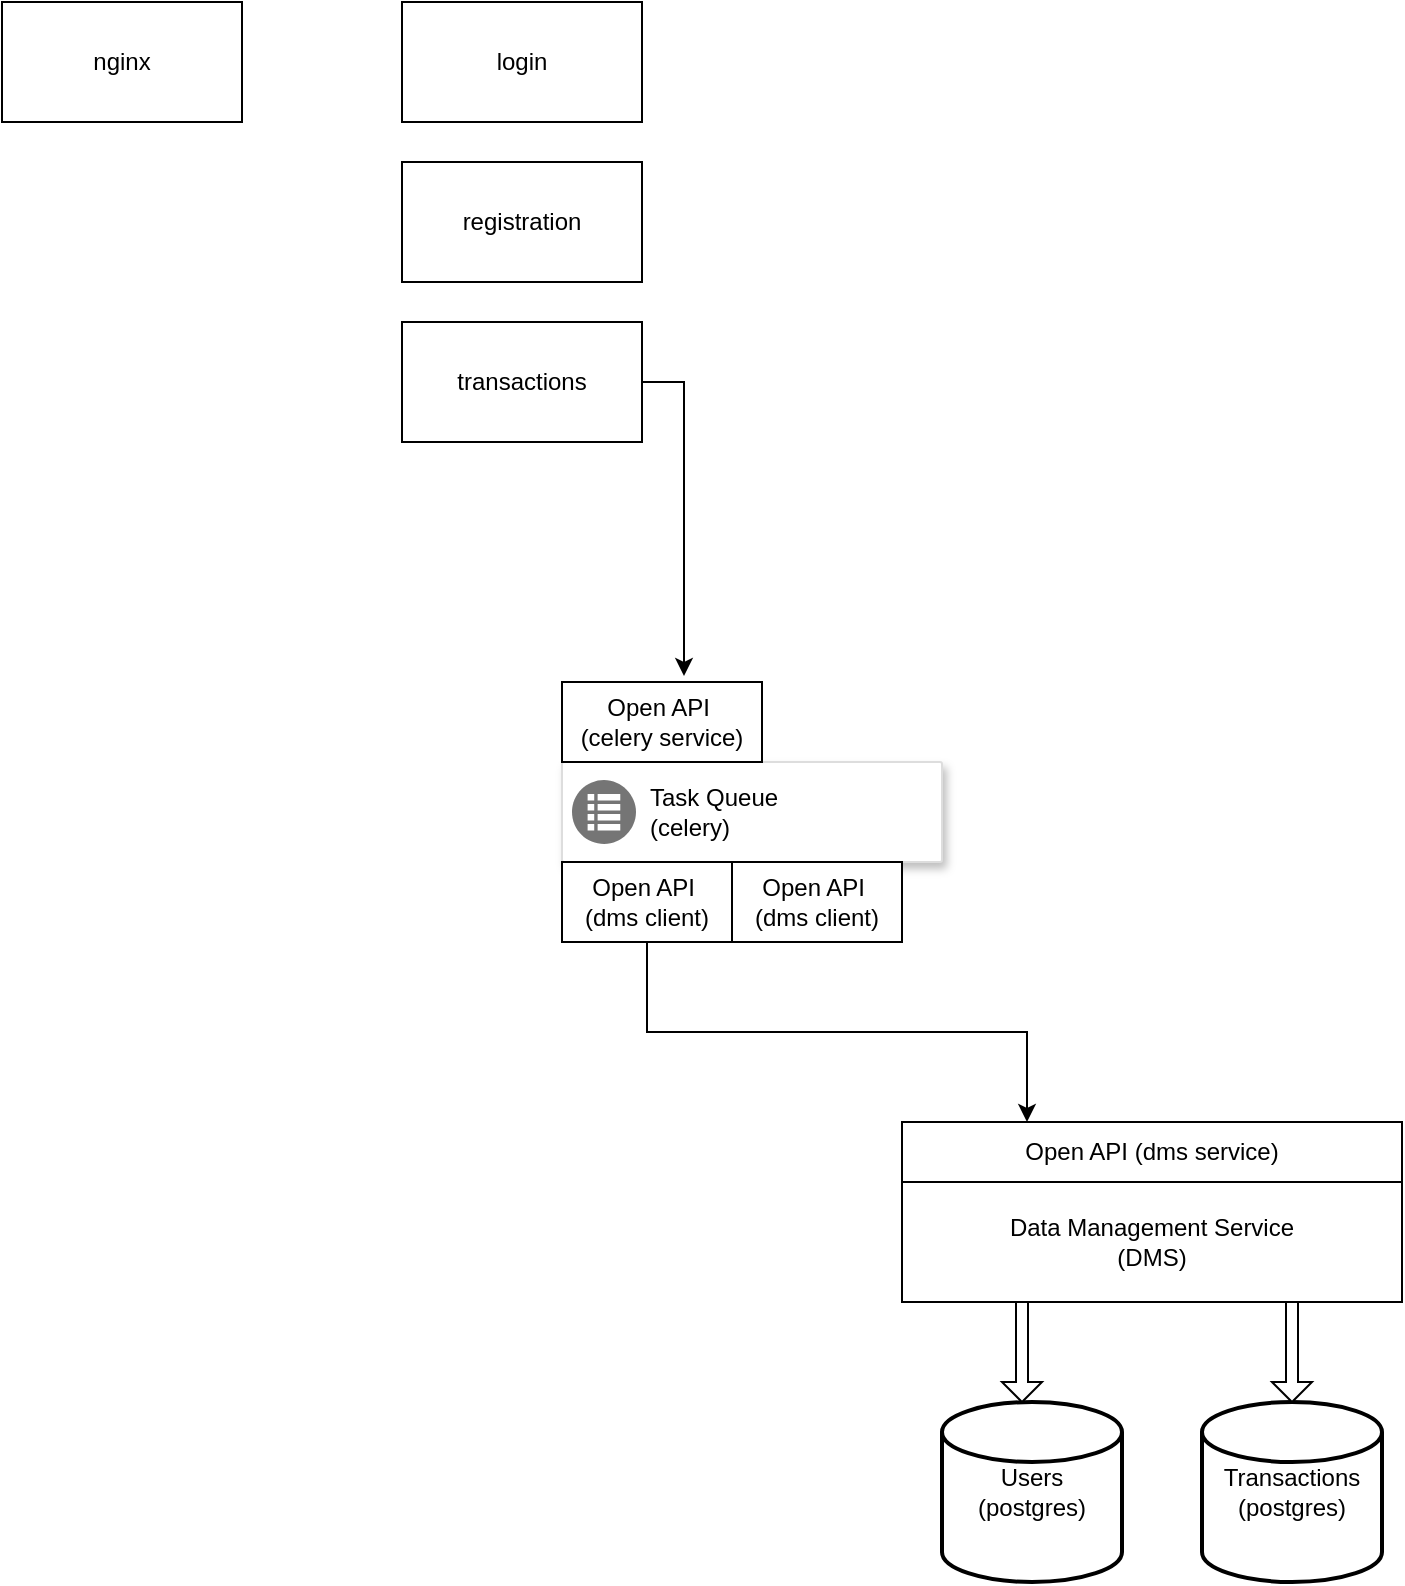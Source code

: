 <mxfile version="24.7.7">
  <diagram name="Page-1" id="CEwbT4bm9x87VrAS69Ei">
    <mxGraphModel dx="1426" dy="903" grid="1" gridSize="10" guides="1" tooltips="1" connect="1" arrows="1" fold="1" page="1" pageScale="1" pageWidth="850" pageHeight="1100" math="0" shadow="0">
      <root>
        <mxCell id="0" />
        <mxCell id="1" parent="0" />
        <mxCell id="DuKF0Wrtbr9PxpBubpYH-11" value="" style="group" vertex="1" connectable="0" parent="1">
          <mxGeometry x="520" y="630" width="250" height="230" as="geometry" />
        </mxCell>
        <mxCell id="DuKF0Wrtbr9PxpBubpYH-9" value="" style="group" vertex="1" connectable="0" parent="DuKF0Wrtbr9PxpBubpYH-11">
          <mxGeometry y="30" width="250" height="200" as="geometry" />
        </mxCell>
        <mxCell id="DuKF0Wrtbr9PxpBubpYH-1" value="Users&lt;div&gt;(postgres)&lt;/div&gt;" style="strokeWidth=2;html=1;shape=mxgraph.flowchart.database;whiteSpace=wrap;movable=1;resizable=1;rotatable=1;deletable=1;editable=1;locked=0;connectable=1;" vertex="1" parent="DuKF0Wrtbr9PxpBubpYH-9">
          <mxGeometry x="20" y="110" width="90" height="90" as="geometry" />
        </mxCell>
        <mxCell id="DuKF0Wrtbr9PxpBubpYH-2" value="Transactions&lt;div&gt;(postgres)&lt;/div&gt;" style="strokeWidth=2;html=1;shape=mxgraph.flowchart.database;whiteSpace=wrap;movable=1;resizable=1;rotatable=1;deletable=1;editable=1;locked=0;connectable=1;" vertex="1" parent="DuKF0Wrtbr9PxpBubpYH-9">
          <mxGeometry x="150" y="110" width="90" height="90" as="geometry" />
        </mxCell>
        <UserObject label="Data Management Service&lt;div&gt;(DMS)&lt;/div&gt;" treeRoot="1" id="DuKF0Wrtbr9PxpBubpYH-3">
          <mxCell style="whiteSpace=wrap;html=1;align=center;treeFolding=1;treeMoving=1;newEdgeStyle={&quot;edgeStyle&quot;:&quot;elbowEdgeStyle&quot;,&quot;startArrow&quot;:&quot;none&quot;,&quot;endArrow&quot;:&quot;none&quot;};movable=1;resizable=1;rotatable=1;deletable=1;editable=1;locked=0;connectable=1;" vertex="1" parent="DuKF0Wrtbr9PxpBubpYH-9">
            <mxGeometry width="250" height="60" as="geometry" />
          </mxCell>
        </UserObject>
        <mxCell id="DuKF0Wrtbr9PxpBubpYH-4" value="" style="shape=singleArrow;direction=south;whiteSpace=wrap;html=1;movable=1;resizable=1;rotatable=1;deletable=1;editable=1;locked=0;connectable=1;" vertex="1" parent="DuKF0Wrtbr9PxpBubpYH-9">
          <mxGeometry x="50" y="60" width="20" height="50" as="geometry" />
        </mxCell>
        <mxCell id="DuKF0Wrtbr9PxpBubpYH-7" value="" style="shape=singleArrow;direction=south;whiteSpace=wrap;html=1;movable=1;resizable=1;rotatable=1;deletable=1;editable=1;locked=0;connectable=1;" vertex="1" parent="DuKF0Wrtbr9PxpBubpYH-9">
          <mxGeometry x="185" y="60" width="20" height="50" as="geometry" />
        </mxCell>
        <mxCell id="DuKF0Wrtbr9PxpBubpYH-10" value="Open API (dms service)" style="rounded=0;whiteSpace=wrap;html=1;" vertex="1" parent="DuKF0Wrtbr9PxpBubpYH-11">
          <mxGeometry width="250" height="30" as="geometry" />
        </mxCell>
        <mxCell id="DuKF0Wrtbr9PxpBubpYH-12" value="nginx" style="rounded=0;whiteSpace=wrap;html=1;" vertex="1" parent="1">
          <mxGeometry x="70" y="70" width="120" height="60" as="geometry" />
        </mxCell>
        <mxCell id="DuKF0Wrtbr9PxpBubpYH-13" value="registration" style="rounded=0;whiteSpace=wrap;html=1;" vertex="1" parent="1">
          <mxGeometry x="270" y="150" width="120" height="60" as="geometry" />
        </mxCell>
        <mxCell id="DuKF0Wrtbr9PxpBubpYH-14" value="login" style="rounded=0;whiteSpace=wrap;html=1;" vertex="1" parent="1">
          <mxGeometry x="270" y="70" width="120" height="60" as="geometry" />
        </mxCell>
        <mxCell id="DuKF0Wrtbr9PxpBubpYH-15" value="transactions" style="rounded=0;whiteSpace=wrap;html=1;" vertex="1" parent="1">
          <mxGeometry x="270" y="230" width="120" height="60" as="geometry" />
        </mxCell>
        <mxCell id="DuKF0Wrtbr9PxpBubpYH-23" value="" style="strokeColor=#dddddd;shadow=1;strokeWidth=1;rounded=1;absoluteArcSize=1;arcSize=2;" vertex="1" parent="1">
          <mxGeometry x="350" y="450" width="190" height="50" as="geometry" />
        </mxCell>
        <mxCell id="DuKF0Wrtbr9PxpBubpYH-24" value="Task Queue&lt;div&gt;(celery)&lt;/div&gt;" style="sketch=0;dashed=0;connectable=0;html=1;fillColor=#757575;strokeColor=none;shape=mxgraph.gcp2.task_queues;part=1;labelPosition=right;verticalLabelPosition=middle;align=left;verticalAlign=middle;spacingLeft=5;fontSize=12;" vertex="1" parent="DuKF0Wrtbr9PxpBubpYH-23">
          <mxGeometry y="0.5" width="32" height="32" relative="1" as="geometry">
            <mxPoint x="5" y="-16" as="offset" />
          </mxGeometry>
        </mxCell>
        <mxCell id="DuKF0Wrtbr9PxpBubpYH-27" style="edgeStyle=orthogonalEdgeStyle;rounded=0;orthogonalLoop=1;jettySize=auto;html=1;entryX=0.25;entryY=0;entryDx=0;entryDy=0;exitX=0.5;exitY=1;exitDx=0;exitDy=0;" edge="1" parent="1" source="DuKF0Wrtbr9PxpBubpYH-26" target="DuKF0Wrtbr9PxpBubpYH-10">
          <mxGeometry relative="1" as="geometry" />
        </mxCell>
        <mxCell id="DuKF0Wrtbr9PxpBubpYH-26" value="Open API&amp;nbsp;&lt;div&gt;(dms client)&lt;/div&gt;" style="rounded=0;whiteSpace=wrap;html=1;" vertex="1" parent="1">
          <mxGeometry x="350" y="500" width="85" height="40" as="geometry" />
        </mxCell>
        <mxCell id="DuKF0Wrtbr9PxpBubpYH-29" value="Open API&amp;nbsp;&lt;div&gt;(celery service)&lt;/div&gt;" style="rounded=0;whiteSpace=wrap;html=1;" vertex="1" parent="1">
          <mxGeometry x="350" y="410" width="100" height="40" as="geometry" />
        </mxCell>
        <mxCell id="DuKF0Wrtbr9PxpBubpYH-31" style="edgeStyle=orthogonalEdgeStyle;rounded=0;orthogonalLoop=1;jettySize=auto;html=1;exitX=1;exitY=0.5;exitDx=0;exitDy=0;entryX=0.61;entryY=-0.075;entryDx=0;entryDy=0;entryPerimeter=0;" edge="1" parent="1" source="DuKF0Wrtbr9PxpBubpYH-15" target="DuKF0Wrtbr9PxpBubpYH-29">
          <mxGeometry relative="1" as="geometry" />
        </mxCell>
        <mxCell id="DuKF0Wrtbr9PxpBubpYH-32" value="Open API&amp;nbsp;&lt;div&gt;(dms client)&lt;/div&gt;" style="rounded=0;whiteSpace=wrap;html=1;" vertex="1" parent="1">
          <mxGeometry x="435" y="500" width="85" height="40" as="geometry" />
        </mxCell>
      </root>
    </mxGraphModel>
  </diagram>
</mxfile>
